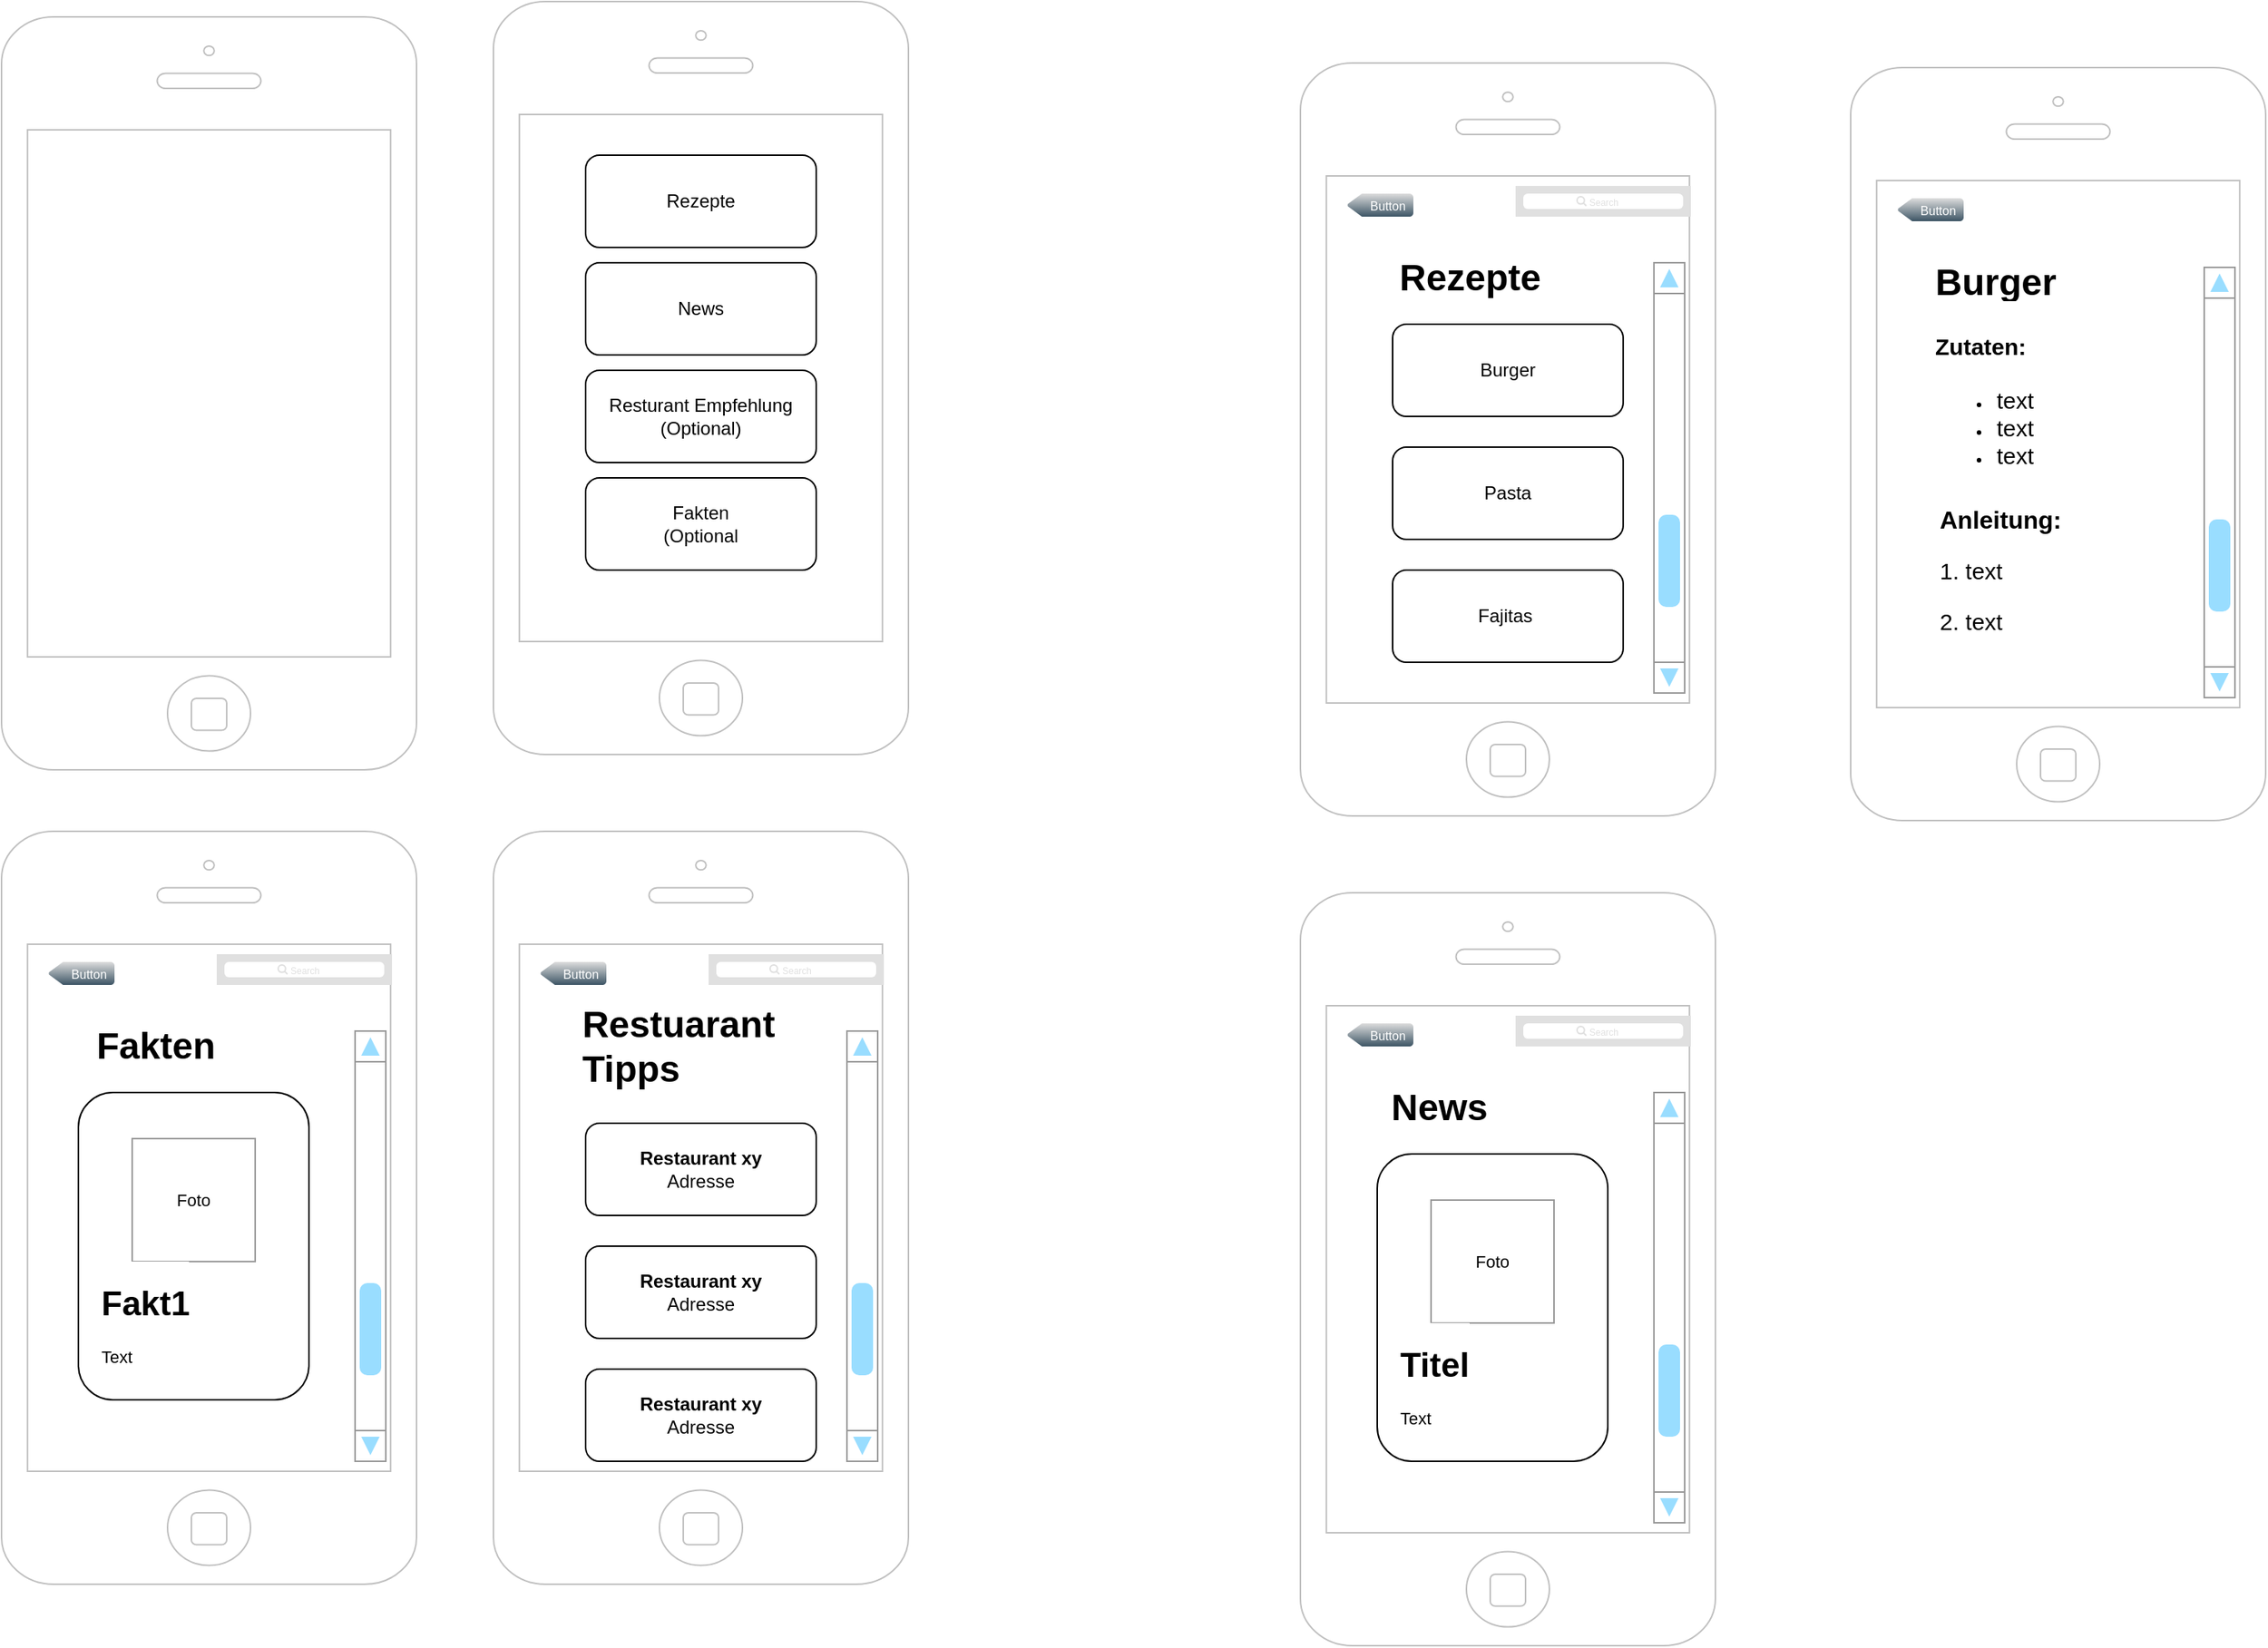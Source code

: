 <mxfile version="16.1.2" type="device"><diagram id="iL2ORo6g9EXBeduXCeGR" name="Seite-1"><mxGraphModel dx="2574" dy="625" grid="0" gridSize="10" guides="1" tooltips="1" connect="1" arrows="1" fold="1" page="1" pageScale="1" pageWidth="827" pageHeight="1169" math="0" shadow="0"><root><mxCell id="0"/><mxCell id="1" parent="0"/><mxCell id="EktekbglBcN2jTs8Nmmm-1" value="" style="html=1;verticalLabelPosition=bottom;labelBackgroundColor=#ffffff;verticalAlign=top;shadow=0;dashed=0;strokeWidth=1;shape=mxgraph.ios7.misc.iphone;strokeColor=#c0c0c0;" vertex="1" parent="1"><mxGeometry x="-1255" y="44" width="270" height="490" as="geometry"/></mxCell><mxCell id="EktekbglBcN2jTs8Nmmm-2" value="Rezepte" style="rounded=1;whiteSpace=wrap;html=1;" vertex="1" parent="1"><mxGeometry x="-1195" y="144" width="150" height="60" as="geometry"/></mxCell><mxCell id="EktekbglBcN2jTs8Nmmm-3" value="Resturant Empfehlung&lt;br&gt;(Optional)" style="rounded=1;whiteSpace=wrap;html=1;" vertex="1" parent="1"><mxGeometry x="-1195" y="284" width="150" height="60" as="geometry"/></mxCell><mxCell id="EktekbglBcN2jTs8Nmmm-4" value="News" style="rounded=1;whiteSpace=wrap;html=1;" vertex="1" parent="1"><mxGeometry x="-1195" y="214" width="150" height="60" as="geometry"/></mxCell><mxCell id="EktekbglBcN2jTs8Nmmm-5" value="Fakten&lt;br&gt;(Optional" style="rounded=1;whiteSpace=wrap;html=1;" vertex="1" parent="1"><mxGeometry x="-1195" y="354" width="150" height="60" as="geometry"/></mxCell><mxCell id="EktekbglBcN2jTs8Nmmm-8" value="" style="html=1;verticalLabelPosition=bottom;labelBackgroundColor=#ffffff;verticalAlign=top;shadow=0;dashed=0;strokeWidth=1;shape=mxgraph.ios7.misc.iphone;strokeColor=#c0c0c0;" vertex="1" parent="1"><mxGeometry x="-730" y="84" width="270" height="490" as="geometry"/></mxCell><mxCell id="EktekbglBcN2jTs8Nmmm-10" value="Burger" style="rounded=1;whiteSpace=wrap;html=1;" vertex="1" parent="1"><mxGeometry x="-670" y="254" width="150" height="60" as="geometry"/></mxCell><mxCell id="EktekbglBcN2jTs8Nmmm-11" value="Pasta" style="rounded=1;whiteSpace=wrap;html=1;" vertex="1" parent="1"><mxGeometry x="-670" y="334" width="150" height="60" as="geometry"/></mxCell><mxCell id="EktekbglBcN2jTs8Nmmm-12" value="Fajitas&amp;nbsp;" style="rounded=1;whiteSpace=wrap;html=1;" vertex="1" parent="1"><mxGeometry x="-670" y="414" width="150" height="60" as="geometry"/></mxCell><mxCell id="EktekbglBcN2jTs8Nmmm-14" value="Rezepte" style="text;strokeColor=none;fillColor=none;html=1;fontSize=24;fontStyle=1;verticalAlign=middle;align=center;" vertex="1" parent="1"><mxGeometry x="-670" y="204" width="100" height="40" as="geometry"/></mxCell><mxCell id="EktekbglBcN2jTs8Nmmm-15" value="" style="shape=rect;fillColor=#e0e0e0;strokeColor=none;" vertex="1" parent="1"><mxGeometry x="-590" y="164" width="114" height="20" as="geometry"/></mxCell><mxCell id="EktekbglBcN2jTs8Nmmm-16" value="" style="html=1;strokeWidth=1;shadow=0;dashed=0;shape=mxgraph.ios7ui.marginRect;rx=3;ry=3;rectMargin=5;strokeColor=none;" vertex="1" parent="EktekbglBcN2jTs8Nmmm-15"><mxGeometry width="114.0" height="20" as="geometry"/></mxCell><mxCell id="EktekbglBcN2jTs8Nmmm-17" value="Search" style="shape=mxgraph.ios7.icons.looking_glass;strokeColor=#e0e0e0;fillColor=none;fontColor=#e0e0e0;labelPosition=right;verticalLabelPosition=middle;align=left;verticalAlign=middle;fontSize=6;fontStyle=0;spacingTop=2;sketch=0;" vertex="1" parent="EktekbglBcN2jTs8Nmmm-15"><mxGeometry x="0.5" y="0.5" width="6" height="6" relative="1" as="geometry"><mxPoint x="-17" y="-3" as="offset"/></mxGeometry></mxCell><mxCell id="EktekbglBcN2jTs8Nmmm-18" value="Button" style="strokeWidth=1;html=1;shadow=0;dashed=0;shape=mxgraph.ios.iButtonBack;strokeColor=#444444;fontColor=#ffffff;buttonText=;fontSize=8;fillColor=#dddddd;fillColor2=#3D5565;spacingLeft=10;whiteSpace=wrap;align=center;sketch=0;" vertex="1" parent="1"><mxGeometry x="-700" y="169" width="43.5" height="15" as="geometry"/></mxCell><mxCell id="EktekbglBcN2jTs8Nmmm-20" value="" style="verticalLabelPosition=bottom;shadow=0;dashed=0;align=center;html=1;verticalAlign=top;strokeWidth=1;shape=mxgraph.mockup.navigation.scrollBar;strokeColor=#999999;barPos=20;fillColor2=#99ddff;strokeColor2=none;direction=north;" vertex="1" parent="1"><mxGeometry x="-500" y="214" width="20" height="280" as="geometry"/></mxCell><mxCell id="EktekbglBcN2jTs8Nmmm-21" value="" style="html=1;verticalLabelPosition=bottom;labelBackgroundColor=#ffffff;verticalAlign=top;shadow=0;dashed=0;strokeWidth=1;shape=mxgraph.ios7.misc.iphone;strokeColor=#c0c0c0;" vertex="1" parent="1"><mxGeometry x="-1255" y="584" width="270" height="490" as="geometry"/></mxCell><mxCell id="EktekbglBcN2jTs8Nmmm-23" value="&lt;b&gt;Restaurant xy&lt;/b&gt;&lt;br&gt;Adresse" style="rounded=1;whiteSpace=wrap;html=1;" vertex="1" parent="1"><mxGeometry x="-1195" y="854" width="150" height="60" as="geometry"/></mxCell><mxCell id="EktekbglBcN2jTs8Nmmm-24" value="&lt;b&gt;Restaurant xy&lt;/b&gt;&lt;br&gt;Adresse" style="rounded=1;whiteSpace=wrap;html=1;" vertex="1" parent="1"><mxGeometry x="-1195" y="934" width="150" height="60" as="geometry"/></mxCell><mxCell id="EktekbglBcN2jTs8Nmmm-25" value="Restuarant&lt;br&gt;&lt;div style=&quot;text-align: left&quot;&gt;&lt;span&gt;Tipps&lt;/span&gt;&lt;/div&gt;" style="text;strokeColor=none;fillColor=none;html=1;fontSize=24;fontStyle=1;verticalAlign=middle;align=center;" vertex="1" parent="1"><mxGeometry x="-1185" y="704" width="100" height="40" as="geometry"/></mxCell><mxCell id="EktekbglBcN2jTs8Nmmm-26" value="" style="shape=rect;fillColor=#e0e0e0;strokeColor=none;" vertex="1" parent="1"><mxGeometry x="-1115" y="664" width="114" height="20" as="geometry"/></mxCell><mxCell id="EktekbglBcN2jTs8Nmmm-27" value="" style="html=1;strokeWidth=1;shadow=0;dashed=0;shape=mxgraph.ios7ui.marginRect;rx=3;ry=3;rectMargin=5;strokeColor=none;" vertex="1" parent="EktekbglBcN2jTs8Nmmm-26"><mxGeometry width="114.0" height="20" as="geometry"/></mxCell><mxCell id="EktekbglBcN2jTs8Nmmm-28" value="Search" style="shape=mxgraph.ios7.icons.looking_glass;strokeColor=#e0e0e0;fillColor=none;fontColor=#e0e0e0;labelPosition=right;verticalLabelPosition=middle;align=left;verticalAlign=middle;fontSize=6;fontStyle=0;spacingTop=2;sketch=0;" vertex="1" parent="EktekbglBcN2jTs8Nmmm-26"><mxGeometry x="0.5" y="0.5" width="6" height="6" relative="1" as="geometry"><mxPoint x="-17" y="-3" as="offset"/></mxGeometry></mxCell><mxCell id="EktekbglBcN2jTs8Nmmm-29" value="Button" style="strokeWidth=1;html=1;shadow=0;dashed=0;shape=mxgraph.ios.iButtonBack;strokeColor=#444444;fontColor=#ffffff;buttonText=;fontSize=8;fillColor=#dddddd;fillColor2=#3D5565;spacingLeft=10;whiteSpace=wrap;align=center;sketch=0;" vertex="1" parent="1"><mxGeometry x="-1225" y="669" width="43.5" height="15" as="geometry"/></mxCell><mxCell id="EktekbglBcN2jTs8Nmmm-30" value="" style="verticalLabelPosition=bottom;shadow=0;dashed=0;align=center;html=1;verticalAlign=top;strokeWidth=1;shape=mxgraph.mockup.navigation.scrollBar;strokeColor=#999999;barPos=20;fillColor2=#99ddff;strokeColor2=none;direction=north;" vertex="1" parent="1"><mxGeometry x="-1025" y="714" width="20" height="280" as="geometry"/></mxCell><mxCell id="EktekbglBcN2jTs8Nmmm-31" value="&lt;b&gt;Restaurant xy&lt;/b&gt;&lt;br&gt;Adresse" style="rounded=1;whiteSpace=wrap;html=1;" vertex="1" parent="1"><mxGeometry x="-1195" y="774" width="150" height="60" as="geometry"/></mxCell><mxCell id="EktekbglBcN2jTs8Nmmm-32" value="" style="html=1;verticalLabelPosition=bottom;labelBackgroundColor=#ffffff;verticalAlign=top;shadow=0;dashed=0;strokeWidth=1;shape=mxgraph.ios7.misc.iphone;strokeColor=#c0c0c0;" vertex="1" parent="1"><mxGeometry x="-730" y="624" width="270" height="490" as="geometry"/></mxCell><mxCell id="EktekbglBcN2jTs8Nmmm-35" value="News" style="text;strokeColor=none;fillColor=none;html=1;fontSize=24;fontStyle=1;verticalAlign=middle;align=center;" vertex="1" parent="1"><mxGeometry x="-690" y="744" width="100" height="40" as="geometry"/></mxCell><mxCell id="EktekbglBcN2jTs8Nmmm-36" value="" style="shape=rect;fillColor=#e0e0e0;strokeColor=none;" vertex="1" parent="1"><mxGeometry x="-590" y="704" width="114" height="20" as="geometry"/></mxCell><mxCell id="EktekbglBcN2jTs8Nmmm-37" value="" style="html=1;strokeWidth=1;shadow=0;dashed=0;shape=mxgraph.ios7ui.marginRect;rx=3;ry=3;rectMargin=5;strokeColor=none;" vertex="1" parent="EktekbglBcN2jTs8Nmmm-36"><mxGeometry width="114.0" height="20" as="geometry"/></mxCell><mxCell id="EktekbglBcN2jTs8Nmmm-38" value="Search" style="shape=mxgraph.ios7.icons.looking_glass;strokeColor=#e0e0e0;fillColor=none;fontColor=#e0e0e0;labelPosition=right;verticalLabelPosition=middle;align=left;verticalAlign=middle;fontSize=6;fontStyle=0;spacingTop=2;sketch=0;" vertex="1" parent="EktekbglBcN2jTs8Nmmm-36"><mxGeometry x="0.5" y="0.5" width="6" height="6" relative="1" as="geometry"><mxPoint x="-17" y="-3" as="offset"/></mxGeometry></mxCell><mxCell id="EktekbglBcN2jTs8Nmmm-39" value="Button" style="strokeWidth=1;html=1;shadow=0;dashed=0;shape=mxgraph.ios.iButtonBack;strokeColor=#444444;fontColor=#ffffff;buttonText=;fontSize=8;fillColor=#dddddd;fillColor2=#3D5565;spacingLeft=10;whiteSpace=wrap;align=center;sketch=0;" vertex="1" parent="1"><mxGeometry x="-700" y="709" width="43.5" height="15" as="geometry"/></mxCell><mxCell id="EktekbglBcN2jTs8Nmmm-40" value="" style="verticalLabelPosition=bottom;shadow=0;dashed=0;align=center;html=1;verticalAlign=top;strokeWidth=1;shape=mxgraph.mockup.navigation.scrollBar;strokeColor=#999999;barPos=20;fillColor2=#99ddff;strokeColor2=none;direction=north;" vertex="1" parent="1"><mxGeometry x="-500" y="754" width="20" height="280" as="geometry"/></mxCell><mxCell id="EktekbglBcN2jTs8Nmmm-41" value="" style="rounded=1;whiteSpace=wrap;html=1;" vertex="1" parent="1"><mxGeometry x="-680" y="794" width="150" height="200" as="geometry"/></mxCell><mxCell id="EktekbglBcN2jTs8Nmmm-42" value="Foto" style="whiteSpace=wrap;html=1;aspect=fixed;labelBackgroundColor=#FFFFFF;fontSize=11;fontColor=#000000;strokeColor=#999999;" vertex="1" parent="1"><mxGeometry x="-645" y="824" width="80" height="80" as="geometry"/></mxCell><mxCell id="EktekbglBcN2jTs8Nmmm-43" value="&lt;h1&gt;Titel&lt;/h1&gt;&lt;p&gt;Text&lt;/p&gt;" style="text;html=1;strokeColor=none;fillColor=none;spacing=5;spacingTop=-20;whiteSpace=wrap;overflow=hidden;rounded=0;labelBackgroundColor=#FFFFFF;fontSize=11;fontColor=#000000;" vertex="1" parent="1"><mxGeometry x="-670" y="914" width="130" height="70" as="geometry"/></mxCell><mxCell id="EktekbglBcN2jTs8Nmmm-44" value="" style="html=1;verticalLabelPosition=bottom;labelBackgroundColor=#ffffff;verticalAlign=top;shadow=0;dashed=0;strokeWidth=1;shape=mxgraph.ios7.misc.iphone;strokeColor=#c0c0c0;" vertex="1" parent="1"><mxGeometry x="-1575" y="584" width="270" height="490" as="geometry"/></mxCell><mxCell id="EktekbglBcN2jTs8Nmmm-45" value="Fakten" style="text;strokeColor=none;fillColor=none;html=1;fontSize=24;fontStyle=1;verticalAlign=middle;align=center;" vertex="1" parent="1"><mxGeometry x="-1525" y="704" width="100" height="40" as="geometry"/></mxCell><mxCell id="EktekbglBcN2jTs8Nmmm-46" value="" style="shape=rect;fillColor=#e0e0e0;strokeColor=none;" vertex="1" parent="1"><mxGeometry x="-1435" y="664" width="114" height="20" as="geometry"/></mxCell><mxCell id="EktekbglBcN2jTs8Nmmm-47" value="" style="html=1;strokeWidth=1;shadow=0;dashed=0;shape=mxgraph.ios7ui.marginRect;rx=3;ry=3;rectMargin=5;strokeColor=none;" vertex="1" parent="EktekbglBcN2jTs8Nmmm-46"><mxGeometry width="114.0" height="20" as="geometry"/></mxCell><mxCell id="EktekbglBcN2jTs8Nmmm-48" value="Search" style="shape=mxgraph.ios7.icons.looking_glass;strokeColor=#e0e0e0;fillColor=none;fontColor=#e0e0e0;labelPosition=right;verticalLabelPosition=middle;align=left;verticalAlign=middle;fontSize=6;fontStyle=0;spacingTop=2;sketch=0;" vertex="1" parent="EktekbglBcN2jTs8Nmmm-46"><mxGeometry x="0.5" y="0.5" width="6" height="6" relative="1" as="geometry"><mxPoint x="-17" y="-3" as="offset"/></mxGeometry></mxCell><mxCell id="EktekbglBcN2jTs8Nmmm-49" value="Button" style="strokeWidth=1;html=1;shadow=0;dashed=0;shape=mxgraph.ios.iButtonBack;strokeColor=#444444;fontColor=#ffffff;buttonText=;fontSize=8;fillColor=#dddddd;fillColor2=#3D5565;spacingLeft=10;whiteSpace=wrap;align=center;sketch=0;" vertex="1" parent="1"><mxGeometry x="-1545" y="669" width="43.5" height="15" as="geometry"/></mxCell><mxCell id="EktekbglBcN2jTs8Nmmm-50" value="" style="verticalLabelPosition=bottom;shadow=0;dashed=0;align=center;html=1;verticalAlign=top;strokeWidth=1;shape=mxgraph.mockup.navigation.scrollBar;strokeColor=#999999;barPos=20;fillColor2=#99ddff;strokeColor2=none;direction=north;" vertex="1" parent="1"><mxGeometry x="-1345" y="714" width="20" height="280" as="geometry"/></mxCell><mxCell id="EktekbglBcN2jTs8Nmmm-51" value="" style="rounded=1;whiteSpace=wrap;html=1;" vertex="1" parent="1"><mxGeometry x="-1525" y="754" width="150" height="200" as="geometry"/></mxCell><mxCell id="EktekbglBcN2jTs8Nmmm-52" value="Foto" style="whiteSpace=wrap;html=1;aspect=fixed;labelBackgroundColor=#FFFFFF;fontSize=11;fontColor=#000000;strokeColor=#999999;" vertex="1" parent="1"><mxGeometry x="-1490" y="784" width="80" height="80" as="geometry"/></mxCell><mxCell id="EktekbglBcN2jTs8Nmmm-53" value="&lt;h1&gt;Fakt1&lt;/h1&gt;&lt;p&gt;Text&lt;/p&gt;" style="text;html=1;strokeColor=none;fillColor=none;spacing=5;spacingTop=-20;whiteSpace=wrap;overflow=hidden;rounded=0;labelBackgroundColor=#FFFFFF;fontSize=11;fontColor=#000000;" vertex="1" parent="1"><mxGeometry x="-1515" y="874" width="130" height="70" as="geometry"/></mxCell><mxCell id="EktekbglBcN2jTs8Nmmm-54" value="" style="html=1;verticalLabelPosition=bottom;labelBackgroundColor=#ffffff;verticalAlign=top;shadow=0;dashed=0;strokeWidth=1;shape=mxgraph.ios7.misc.iphone;strokeColor=#c0c0c0;" vertex="1" parent="1"><mxGeometry x="-1575" y="54" width="270" height="490" as="geometry"/></mxCell><mxCell id="EktekbglBcN2jTs8Nmmm-60" value="" style="shape=image;verticalLabelPosition=bottom;labelBackgroundColor=default;verticalAlign=top;aspect=fixed;imageAspect=0;image=https://gausterer69.at/wp-content/uploads/Glutenfrei-Vegan-768x434.png;" vertex="1" parent="1"><mxGeometry x="-1535" y="246.57" width="190" height="107.43" as="geometry"/></mxCell><mxCell id="EktekbglBcN2jTs8Nmmm-61" value="" style="html=1;verticalLabelPosition=bottom;labelBackgroundColor=#ffffff;verticalAlign=top;shadow=0;dashed=0;strokeWidth=1;shape=mxgraph.ios7.misc.iphone;strokeColor=#c0c0c0;" vertex="1" parent="1"><mxGeometry x="-372" y="87" width="270" height="490" as="geometry"/></mxCell><mxCell id="EktekbglBcN2jTs8Nmmm-65" value="Burger" style="text;strokeColor=none;fillColor=none;html=1;fontSize=24;fontStyle=1;verticalAlign=middle;align=center;" vertex="1" parent="1"><mxGeometry x="-328" y="206.57" width="100" height="40" as="geometry"/></mxCell><mxCell id="EktekbglBcN2jTs8Nmmm-69" value="Button" style="strokeWidth=1;html=1;shadow=0;dashed=0;shape=mxgraph.ios.iButtonBack;strokeColor=#444444;fontColor=#ffffff;buttonText=;fontSize=8;fillColor=#dddddd;fillColor2=#3D5565;spacingLeft=10;whiteSpace=wrap;align=center;sketch=0;" vertex="1" parent="1"><mxGeometry x="-342" y="172" width="43.5" height="15" as="geometry"/></mxCell><mxCell id="EktekbglBcN2jTs8Nmmm-70" value="" style="verticalLabelPosition=bottom;shadow=0;dashed=0;align=center;html=1;verticalAlign=top;strokeWidth=1;shape=mxgraph.mockup.navigation.scrollBar;strokeColor=#999999;barPos=20;fillColor2=#99ddff;strokeColor2=none;direction=north;" vertex="1" parent="1"><mxGeometry x="-142" y="217" width="20" height="280" as="geometry"/></mxCell><mxCell id="EktekbglBcN2jTs8Nmmm-71" value="&lt;h1&gt;&lt;font style=&quot;font-size: 15px&quot;&gt;Zutaten:&lt;/font&gt;&lt;/h1&gt;&lt;div&gt;&lt;ul&gt;&lt;li&gt;&lt;font style=&quot;font-size: 15px&quot;&gt;text&lt;/font&gt;&lt;/li&gt;&lt;li&gt;&lt;font style=&quot;font-size: 15px&quot;&gt;text&lt;/font&gt;&lt;/li&gt;&lt;li&gt;&lt;font style=&quot;font-size: 15px&quot;&gt;text&lt;/font&gt;&lt;/li&gt;&lt;/ul&gt;&lt;/div&gt;" style="text;html=1;strokeColor=none;fillColor=none;spacing=5;spacingTop=-20;whiteSpace=wrap;overflow=hidden;rounded=0;labelBackgroundColor=#FFFFFF;fontSize=11;fontColor=#000000;" vertex="1" parent="1"><mxGeometry x="-322" y="249" width="157" height="105" as="geometry"/></mxCell><mxCell id="EktekbglBcN2jTs8Nmmm-72" value="&lt;h1 style=&quot;font-size: 16px&quot;&gt;Anleitung:&lt;/h1&gt;&lt;p&gt;1. text&lt;/p&gt;&lt;p&gt;2. text&lt;/p&gt;" style="text;html=1;strokeColor=none;fillColor=none;spacing=5;spacingTop=-20;whiteSpace=wrap;overflow=hidden;rounded=0;labelBackgroundColor=#FFFFFF;fontSize=15;fontColor=#000000;" vertex="1" parent="1"><mxGeometry x="-319" y="371" width="149" height="120" as="geometry"/></mxCell></root></mxGraphModel></diagram></mxfile>
